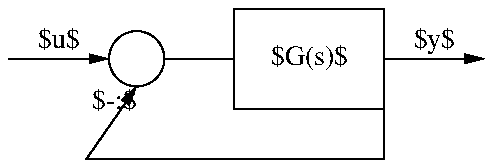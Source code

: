 .PS
  arrow "$u$" above
S: circle rad 10/72.27  # 10 pt
  line right 0.35
G: box "$G(s)$"
  arrow "$y$" above
  line -> down G.ht from last arrow then left last arrow.c.x-S.x then to S.s
  "$-\;$" below rjust
.PE
